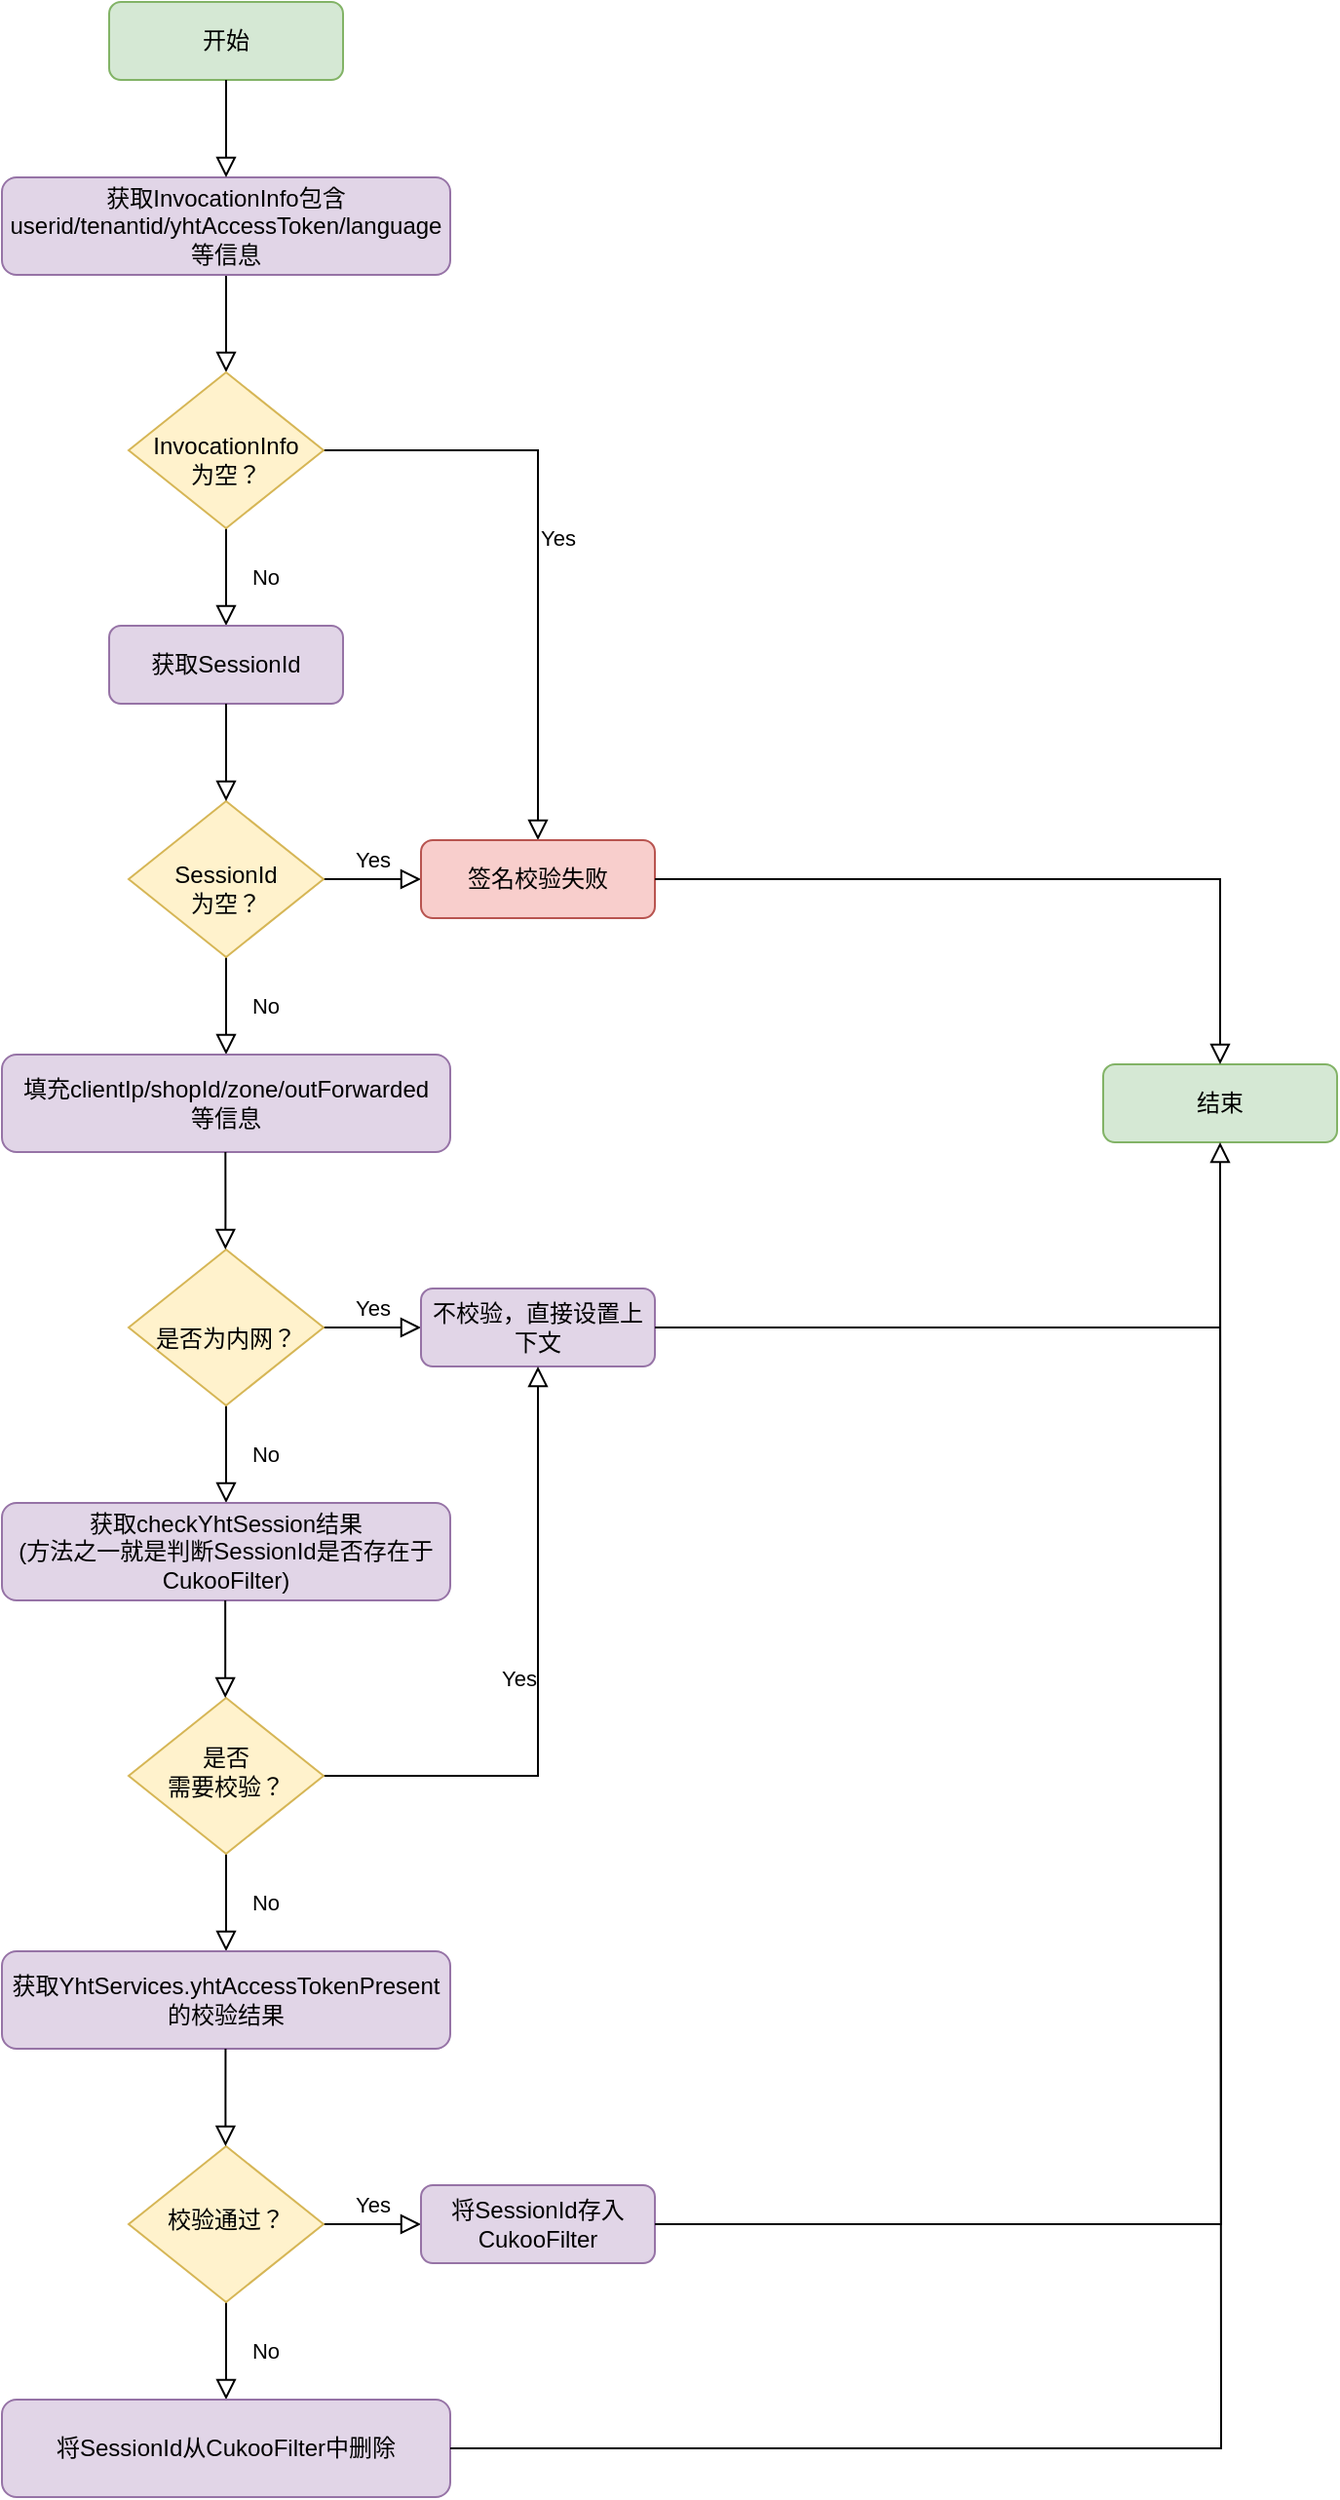 <mxfile version="22.1.18" type="github">
  <diagram id="C5RBs43oDa-KdzZeNtuy" name="Page-1">
    <mxGraphModel dx="1562" dy="1987" grid="1" gridSize="10" guides="1" tooltips="1" connect="1" arrows="1" fold="1" page="1" pageScale="1" pageWidth="827" pageHeight="1169" math="0" shadow="0">
      <root>
        <mxCell id="WIyWlLk6GJQsqaUBKTNV-0" />
        <mxCell id="WIyWlLk6GJQsqaUBKTNV-1" parent="WIyWlLk6GJQsqaUBKTNV-0" />
        <mxCell id="WIyWlLk6GJQsqaUBKTNV-2" value="" style="rounded=0;html=1;jettySize=auto;orthogonalLoop=1;fontSize=11;endArrow=block;endFill=0;endSize=8;strokeWidth=1;shadow=0;labelBackgroundColor=none;edgeStyle=orthogonalEdgeStyle;" parent="WIyWlLk6GJQsqaUBKTNV-1" source="WIyWlLk6GJQsqaUBKTNV-3" target="WIyWlLk6GJQsqaUBKTNV-6" edge="1">
          <mxGeometry relative="1" as="geometry" />
        </mxCell>
        <mxCell id="WIyWlLk6GJQsqaUBKTNV-3" value="获取InvocationInfo包含userid/tenantid/yhtAccessToken/language等信息" style="rounded=1;whiteSpace=wrap;html=1;fontSize=12;glass=0;strokeWidth=1;shadow=0;fillColor=#e1d5e7;strokeColor=#9673a6;" parent="WIyWlLk6GJQsqaUBKTNV-1" vertex="1">
          <mxGeometry x="105" y="60" width="230" height="50" as="geometry" />
        </mxCell>
        <mxCell id="WIyWlLk6GJQsqaUBKTNV-4" value="No" style="rounded=0;html=1;jettySize=auto;orthogonalLoop=1;fontSize=11;endArrow=block;endFill=0;endSize=8;strokeWidth=1;shadow=0;labelBackgroundColor=none;edgeStyle=orthogonalEdgeStyle;entryX=0.5;entryY=0;entryDx=0;entryDy=0;" parent="WIyWlLk6GJQsqaUBKTNV-1" source="WIyWlLk6GJQsqaUBKTNV-6" target="H9k1ACJFIDgV3ZDi_W-s-2" edge="1">
          <mxGeometry y="20" relative="1" as="geometry">
            <mxPoint as="offset" />
            <mxPoint x="220" y="300" as="targetPoint" />
          </mxGeometry>
        </mxCell>
        <mxCell id="WIyWlLk6GJQsqaUBKTNV-5" value="Yes" style="edgeStyle=orthogonalEdgeStyle;rounded=0;html=1;jettySize=auto;orthogonalLoop=1;fontSize=11;endArrow=block;endFill=0;endSize=8;strokeWidth=1;shadow=0;labelBackgroundColor=none;entryX=0.5;entryY=0;entryDx=0;entryDy=0;" parent="WIyWlLk6GJQsqaUBKTNV-1" source="WIyWlLk6GJQsqaUBKTNV-6" target="H9k1ACJFIDgV3ZDi_W-s-11" edge="1">
          <mxGeometry y="10" relative="1" as="geometry">
            <mxPoint as="offset" />
            <mxPoint x="320" y="200" as="targetPoint" />
          </mxGeometry>
        </mxCell>
        <mxCell id="WIyWlLk6GJQsqaUBKTNV-6" value="&lt;br&gt;InvocationInfo&lt;br&gt;为空？" style="rhombus;whiteSpace=wrap;html=1;shadow=0;fontFamily=Helvetica;fontSize=12;align=center;strokeWidth=1;spacing=6;spacingTop=-4;fillColor=#fff2cc;strokeColor=#d6b656;" parent="WIyWlLk6GJQsqaUBKTNV-1" vertex="1">
          <mxGeometry x="170" y="160" width="100" height="80" as="geometry" />
        </mxCell>
        <mxCell id="H9k1ACJFIDgV3ZDi_W-s-0" value="开始" style="rounded=1;whiteSpace=wrap;html=1;fontSize=12;glass=0;strokeWidth=1;shadow=0;fillColor=#d5e8d4;strokeColor=#82b366;" vertex="1" parent="WIyWlLk6GJQsqaUBKTNV-1">
          <mxGeometry x="160" y="-30" width="120" height="40" as="geometry" />
        </mxCell>
        <mxCell id="H9k1ACJFIDgV3ZDi_W-s-1" value="" style="rounded=0;html=1;jettySize=auto;orthogonalLoop=1;fontSize=11;endArrow=block;endFill=0;endSize=8;strokeWidth=1;shadow=0;labelBackgroundColor=none;edgeStyle=orthogonalEdgeStyle;entryX=0.5;entryY=0;entryDx=0;entryDy=0;exitX=0.5;exitY=1;exitDx=0;exitDy=0;" edge="1" parent="WIyWlLk6GJQsqaUBKTNV-1" source="H9k1ACJFIDgV3ZDi_W-s-0" target="WIyWlLk6GJQsqaUBKTNV-3">
          <mxGeometry relative="1" as="geometry">
            <mxPoint x="219.71" y="10" as="sourcePoint" />
            <mxPoint x="219.71" y="60" as="targetPoint" />
          </mxGeometry>
        </mxCell>
        <mxCell id="H9k1ACJFIDgV3ZDi_W-s-2" value="获取SessionId" style="rounded=1;whiteSpace=wrap;html=1;fontSize=12;glass=0;strokeWidth=1;shadow=0;fillColor=#e1d5e7;strokeColor=#9673a6;" vertex="1" parent="WIyWlLk6GJQsqaUBKTNV-1">
          <mxGeometry x="160" y="290" width="120" height="40" as="geometry" />
        </mxCell>
        <mxCell id="H9k1ACJFIDgV3ZDi_W-s-8" value="No" style="rounded=0;html=1;jettySize=auto;orthogonalLoop=1;fontSize=11;endArrow=block;endFill=0;endSize=8;strokeWidth=1;shadow=0;labelBackgroundColor=none;edgeStyle=orthogonalEdgeStyle;entryX=0.5;entryY=0;entryDx=0;entryDy=0;" edge="1" parent="WIyWlLk6GJQsqaUBKTNV-1" source="H9k1ACJFIDgV3ZDi_W-s-10" target="H9k1ACJFIDgV3ZDi_W-s-14">
          <mxGeometry y="20" relative="1" as="geometry">
            <mxPoint as="offset" />
            <mxPoint x="242.5" y="510" as="targetPoint" />
          </mxGeometry>
        </mxCell>
        <mxCell id="H9k1ACJFIDgV3ZDi_W-s-9" value="Yes" style="edgeStyle=orthogonalEdgeStyle;rounded=0;html=1;jettySize=auto;orthogonalLoop=1;fontSize=11;endArrow=block;endFill=0;endSize=8;strokeWidth=1;shadow=0;labelBackgroundColor=none;" edge="1" parent="WIyWlLk6GJQsqaUBKTNV-1" source="H9k1ACJFIDgV3ZDi_W-s-10" target="H9k1ACJFIDgV3ZDi_W-s-11">
          <mxGeometry y="10" relative="1" as="geometry">
            <mxPoint as="offset" />
          </mxGeometry>
        </mxCell>
        <mxCell id="H9k1ACJFIDgV3ZDi_W-s-10" value="&lt;br&gt;SessionId&lt;br&gt;为空？" style="rhombus;whiteSpace=wrap;html=1;shadow=0;fontFamily=Helvetica;fontSize=12;align=center;strokeWidth=1;spacing=6;spacingTop=-4;fillColor=#fff2cc;strokeColor=#d6b656;" vertex="1" parent="WIyWlLk6GJQsqaUBKTNV-1">
          <mxGeometry x="170" y="380" width="100" height="80" as="geometry" />
        </mxCell>
        <mxCell id="H9k1ACJFIDgV3ZDi_W-s-11" value="签名校验失败" style="rounded=1;whiteSpace=wrap;html=1;fontSize=12;glass=0;strokeWidth=1;shadow=0;fillColor=#f8cecc;strokeColor=#b85450;" vertex="1" parent="WIyWlLk6GJQsqaUBKTNV-1">
          <mxGeometry x="320" y="400" width="120" height="40" as="geometry" />
        </mxCell>
        <mxCell id="H9k1ACJFIDgV3ZDi_W-s-13" value="" style="rounded=0;html=1;jettySize=auto;orthogonalLoop=1;fontSize=11;endArrow=block;endFill=0;endSize=8;strokeWidth=1;shadow=0;labelBackgroundColor=none;edgeStyle=orthogonalEdgeStyle;" edge="1" parent="WIyWlLk6GJQsqaUBKTNV-1">
          <mxGeometry relative="1" as="geometry">
            <mxPoint x="220" y="330" as="sourcePoint" />
            <mxPoint x="220" y="380" as="targetPoint" />
            <Array as="points">
              <mxPoint x="220" y="360" />
              <mxPoint x="220" y="360" />
            </Array>
          </mxGeometry>
        </mxCell>
        <mxCell id="H9k1ACJFIDgV3ZDi_W-s-14" value="填充clientIp/shopId/zone/outForwarded&lt;br&gt;等信息" style="rounded=1;whiteSpace=wrap;html=1;fontSize=12;glass=0;strokeWidth=1;shadow=0;fillColor=#e1d5e7;strokeColor=#9673a6;" vertex="1" parent="WIyWlLk6GJQsqaUBKTNV-1">
          <mxGeometry x="105" y="510" width="230" height="50" as="geometry" />
        </mxCell>
        <mxCell id="H9k1ACJFIDgV3ZDi_W-s-16" value="No" style="rounded=0;html=1;jettySize=auto;orthogonalLoop=1;fontSize=11;endArrow=block;endFill=0;endSize=8;strokeWidth=1;shadow=0;labelBackgroundColor=none;edgeStyle=orthogonalEdgeStyle;entryX=0.5;entryY=0;entryDx=0;entryDy=0;" edge="1" parent="WIyWlLk6GJQsqaUBKTNV-1" source="H9k1ACJFIDgV3ZDi_W-s-18" target="H9k1ACJFIDgV3ZDi_W-s-20">
          <mxGeometry y="20" relative="1" as="geometry">
            <mxPoint as="offset" />
            <mxPoint x="242.5" y="740" as="targetPoint" />
          </mxGeometry>
        </mxCell>
        <mxCell id="H9k1ACJFIDgV3ZDi_W-s-17" value="Yes" style="edgeStyle=orthogonalEdgeStyle;rounded=0;html=1;jettySize=auto;orthogonalLoop=1;fontSize=11;endArrow=block;endFill=0;endSize=8;strokeWidth=1;shadow=0;labelBackgroundColor=none;" edge="1" parent="WIyWlLk6GJQsqaUBKTNV-1" source="H9k1ACJFIDgV3ZDi_W-s-18" target="H9k1ACJFIDgV3ZDi_W-s-19">
          <mxGeometry y="10" relative="1" as="geometry">
            <mxPoint as="offset" />
          </mxGeometry>
        </mxCell>
        <mxCell id="H9k1ACJFIDgV3ZDi_W-s-18" value="&lt;br&gt;是否为内网？" style="rhombus;whiteSpace=wrap;html=1;shadow=0;fontFamily=Helvetica;fontSize=12;align=center;strokeWidth=1;spacing=6;spacingTop=-4;fillColor=#fff2cc;strokeColor=#d6b656;" vertex="1" parent="WIyWlLk6GJQsqaUBKTNV-1">
          <mxGeometry x="170" y="610" width="100" height="80" as="geometry" />
        </mxCell>
        <mxCell id="H9k1ACJFIDgV3ZDi_W-s-19" value="不校验，直接设置上下文" style="rounded=1;whiteSpace=wrap;html=1;fontSize=12;glass=0;strokeWidth=1;shadow=0;fillColor=#e1d5e7;strokeColor=#9673a6;" vertex="1" parent="WIyWlLk6GJQsqaUBKTNV-1">
          <mxGeometry x="320" y="630" width="120" height="40" as="geometry" />
        </mxCell>
        <mxCell id="H9k1ACJFIDgV3ZDi_W-s-20" value="获取checkYhtSession结果&lt;br&gt;(方法之一就是判断SessionId是否存在于CukooFilter)" style="rounded=1;whiteSpace=wrap;html=1;fontSize=12;glass=0;strokeWidth=1;shadow=0;fillColor=#e1d5e7;strokeColor=#9673a6;" vertex="1" parent="WIyWlLk6GJQsqaUBKTNV-1">
          <mxGeometry x="105" y="740" width="230" height="50" as="geometry" />
        </mxCell>
        <mxCell id="H9k1ACJFIDgV3ZDi_W-s-21" value="" style="rounded=0;html=1;jettySize=auto;orthogonalLoop=1;fontSize=11;endArrow=block;endFill=0;endSize=8;strokeWidth=1;shadow=0;labelBackgroundColor=none;edgeStyle=orthogonalEdgeStyle;" edge="1" parent="WIyWlLk6GJQsqaUBKTNV-1">
          <mxGeometry relative="1" as="geometry">
            <mxPoint x="219.66" y="560" as="sourcePoint" />
            <mxPoint x="219.66" y="610" as="targetPoint" />
            <Array as="points">
              <mxPoint x="219.66" y="590" />
              <mxPoint x="219.66" y="590" />
            </Array>
          </mxGeometry>
        </mxCell>
        <mxCell id="H9k1ACJFIDgV3ZDi_W-s-22" value="结束" style="rounded=1;whiteSpace=wrap;html=1;fontSize=12;glass=0;strokeWidth=1;shadow=0;fillColor=#d5e8d4;strokeColor=#82b366;" vertex="1" parent="WIyWlLk6GJQsqaUBKTNV-1">
          <mxGeometry x="670" y="515" width="120" height="40" as="geometry" />
        </mxCell>
        <mxCell id="H9k1ACJFIDgV3ZDi_W-s-23" value="No" style="rounded=0;html=1;jettySize=auto;orthogonalLoop=1;fontSize=11;endArrow=block;endFill=0;endSize=8;strokeWidth=1;shadow=0;labelBackgroundColor=none;edgeStyle=orthogonalEdgeStyle;entryX=0.5;entryY=0;entryDx=0;entryDy=0;" edge="1" parent="WIyWlLk6GJQsqaUBKTNV-1" source="H9k1ACJFIDgV3ZDi_W-s-25" target="H9k1ACJFIDgV3ZDi_W-s-27">
          <mxGeometry y="20" relative="1" as="geometry">
            <mxPoint as="offset" />
            <mxPoint x="237.5" y="970" as="targetPoint" />
          </mxGeometry>
        </mxCell>
        <mxCell id="H9k1ACJFIDgV3ZDi_W-s-24" value="Yes" style="edgeStyle=orthogonalEdgeStyle;rounded=0;html=1;jettySize=auto;orthogonalLoop=1;fontSize=11;endArrow=block;endFill=0;endSize=8;strokeWidth=1;shadow=0;labelBackgroundColor=none;entryX=0.5;entryY=1;entryDx=0;entryDy=0;" edge="1" parent="WIyWlLk6GJQsqaUBKTNV-1" source="H9k1ACJFIDgV3ZDi_W-s-25" target="H9k1ACJFIDgV3ZDi_W-s-19">
          <mxGeometry y="10" relative="1" as="geometry">
            <mxPoint as="offset" />
            <mxPoint x="315" y="880" as="targetPoint" />
          </mxGeometry>
        </mxCell>
        <mxCell id="H9k1ACJFIDgV3ZDi_W-s-25" value="是否&lt;br&gt;需要校验&lt;span style=&quot;background-color: initial;&quot;&gt;？&lt;/span&gt;" style="rhombus;whiteSpace=wrap;html=1;shadow=0;fontFamily=Helvetica;fontSize=12;align=center;strokeWidth=1;spacing=6;spacingTop=-4;fillColor=#fff2cc;strokeColor=#d6b656;" vertex="1" parent="WIyWlLk6GJQsqaUBKTNV-1">
          <mxGeometry x="170" y="840" width="100" height="80" as="geometry" />
        </mxCell>
        <mxCell id="H9k1ACJFIDgV3ZDi_W-s-27" value="获取YhtServices.yhtAccessTokenPresent的校验结果" style="rounded=1;whiteSpace=wrap;html=1;fontSize=12;glass=0;strokeWidth=1;shadow=0;fillColor=#e1d5e7;strokeColor=#9673a6;" vertex="1" parent="WIyWlLk6GJQsqaUBKTNV-1">
          <mxGeometry x="105" y="970" width="230" height="50" as="geometry" />
        </mxCell>
        <mxCell id="H9k1ACJFIDgV3ZDi_W-s-28" value="" style="rounded=0;html=1;jettySize=auto;orthogonalLoop=1;fontSize=11;endArrow=block;endFill=0;endSize=8;strokeWidth=1;shadow=0;labelBackgroundColor=none;edgeStyle=orthogonalEdgeStyle;" edge="1" parent="WIyWlLk6GJQsqaUBKTNV-1">
          <mxGeometry relative="1" as="geometry">
            <mxPoint x="219.58" y="790" as="sourcePoint" />
            <mxPoint x="219.58" y="840" as="targetPoint" />
            <Array as="points">
              <mxPoint x="219.58" y="820" />
              <mxPoint x="219.58" y="820" />
            </Array>
          </mxGeometry>
        </mxCell>
        <mxCell id="H9k1ACJFIDgV3ZDi_W-s-30" value="" style="rounded=0;html=1;jettySize=auto;orthogonalLoop=1;fontSize=11;endArrow=block;endFill=0;endSize=8;strokeWidth=1;shadow=0;labelBackgroundColor=none;edgeStyle=orthogonalEdgeStyle;exitX=1;exitY=0.5;exitDx=0;exitDy=0;entryX=0.5;entryY=0;entryDx=0;entryDy=0;" edge="1" parent="WIyWlLk6GJQsqaUBKTNV-1" source="H9k1ACJFIDgV3ZDi_W-s-11" target="H9k1ACJFIDgV3ZDi_W-s-22">
          <mxGeometry relative="1" as="geometry">
            <mxPoint x="440" y="420" as="sourcePoint" />
            <mxPoint x="730" y="510" as="targetPoint" />
            <Array as="points">
              <mxPoint x="730" y="420" />
            </Array>
          </mxGeometry>
        </mxCell>
        <mxCell id="H9k1ACJFIDgV3ZDi_W-s-32" value="" style="rounded=0;html=1;jettySize=auto;orthogonalLoop=1;fontSize=11;endArrow=block;endFill=0;endSize=8;strokeWidth=1;shadow=0;labelBackgroundColor=none;edgeStyle=orthogonalEdgeStyle;exitX=1;exitY=0.5;exitDx=0;exitDy=0;entryX=0.5;entryY=1;entryDx=0;entryDy=0;" edge="1" parent="WIyWlLk6GJQsqaUBKTNV-1" source="H9k1ACJFIDgV3ZDi_W-s-19" target="H9k1ACJFIDgV3ZDi_W-s-22">
          <mxGeometry relative="1" as="geometry">
            <mxPoint x="530" y="670" as="sourcePoint" />
            <mxPoint x="530" y="720" as="targetPoint" />
          </mxGeometry>
        </mxCell>
        <mxCell id="H9k1ACJFIDgV3ZDi_W-s-33" value="No" style="rounded=0;html=1;jettySize=auto;orthogonalLoop=1;fontSize=11;endArrow=block;endFill=0;endSize=8;strokeWidth=1;shadow=0;labelBackgroundColor=none;edgeStyle=orthogonalEdgeStyle;entryX=0.5;entryY=0;entryDx=0;entryDy=0;" edge="1" parent="WIyWlLk6GJQsqaUBKTNV-1" source="H9k1ACJFIDgV3ZDi_W-s-35" target="H9k1ACJFIDgV3ZDi_W-s-37">
          <mxGeometry y="20" relative="1" as="geometry">
            <mxPoint as="offset" />
            <mxPoint x="242.5" y="1220" as="targetPoint" />
          </mxGeometry>
        </mxCell>
        <mxCell id="H9k1ACJFIDgV3ZDi_W-s-34" value="Yes" style="edgeStyle=orthogonalEdgeStyle;rounded=0;html=1;jettySize=auto;orthogonalLoop=1;fontSize=11;endArrow=block;endFill=0;endSize=8;strokeWidth=1;shadow=0;labelBackgroundColor=none;" edge="1" parent="WIyWlLk6GJQsqaUBKTNV-1" source="H9k1ACJFIDgV3ZDi_W-s-35" target="H9k1ACJFIDgV3ZDi_W-s-36">
          <mxGeometry y="10" relative="1" as="geometry">
            <mxPoint as="offset" />
          </mxGeometry>
        </mxCell>
        <mxCell id="H9k1ACJFIDgV3ZDi_W-s-35" value="校验通过&lt;span style=&quot;background-color: initial;&quot;&gt;？&lt;/span&gt;" style="rhombus;whiteSpace=wrap;html=1;shadow=0;fontFamily=Helvetica;fontSize=12;align=center;strokeWidth=1;spacing=6;spacingTop=-4;fillColor=#fff2cc;strokeColor=#d6b656;" vertex="1" parent="WIyWlLk6GJQsqaUBKTNV-1">
          <mxGeometry x="170" y="1070" width="100" height="80" as="geometry" />
        </mxCell>
        <mxCell id="H9k1ACJFIDgV3ZDi_W-s-36" value="将SessionId存入CukooFilter" style="rounded=1;whiteSpace=wrap;html=1;fontSize=12;glass=0;strokeWidth=1;shadow=0;fillColor=#e1d5e7;strokeColor=#9673a6;" vertex="1" parent="WIyWlLk6GJQsqaUBKTNV-1">
          <mxGeometry x="320" y="1090" width="120" height="40" as="geometry" />
        </mxCell>
        <mxCell id="H9k1ACJFIDgV3ZDi_W-s-37" value="将SessionId从CukooFilter中删除" style="rounded=1;whiteSpace=wrap;html=1;fontSize=12;glass=0;strokeWidth=1;shadow=0;fillColor=#e1d5e7;strokeColor=#9673a6;" vertex="1" parent="WIyWlLk6GJQsqaUBKTNV-1">
          <mxGeometry x="105" y="1200" width="230" height="50" as="geometry" />
        </mxCell>
        <mxCell id="H9k1ACJFIDgV3ZDi_W-s-38" value="" style="rounded=0;html=1;jettySize=auto;orthogonalLoop=1;fontSize=11;endArrow=block;endFill=0;endSize=8;strokeWidth=1;shadow=0;labelBackgroundColor=none;edgeStyle=orthogonalEdgeStyle;" edge="1" parent="WIyWlLk6GJQsqaUBKTNV-1">
          <mxGeometry relative="1" as="geometry">
            <mxPoint x="219.72" y="1020" as="sourcePoint" />
            <mxPoint x="219.72" y="1070" as="targetPoint" />
            <Array as="points">
              <mxPoint x="219.72" y="1050" />
              <mxPoint x="219.72" y="1050" />
            </Array>
          </mxGeometry>
        </mxCell>
        <mxCell id="H9k1ACJFIDgV3ZDi_W-s-39" value="" style="rounded=0;html=1;jettySize=auto;orthogonalLoop=1;fontSize=11;endArrow=none;endFill=0;endSize=8;strokeWidth=1;shadow=0;labelBackgroundColor=none;edgeStyle=orthogonalEdgeStyle;exitX=1;exitY=0.5;exitDx=0;exitDy=0;" edge="1" parent="WIyWlLk6GJQsqaUBKTNV-1" source="H9k1ACJFIDgV3ZDi_W-s-36">
          <mxGeometry relative="1" as="geometry">
            <mxPoint x="570" y="780" as="sourcePoint" />
            <mxPoint x="730" y="650" as="targetPoint" />
          </mxGeometry>
        </mxCell>
        <mxCell id="H9k1ACJFIDgV3ZDi_W-s-40" value="" style="rounded=0;html=1;jettySize=auto;orthogonalLoop=1;fontSize=11;endArrow=none;endFill=0;endSize=8;strokeWidth=1;shadow=0;labelBackgroundColor=none;edgeStyle=orthogonalEdgeStyle;exitX=1;exitY=0.5;exitDx=0;exitDy=0;" edge="1" parent="WIyWlLk6GJQsqaUBKTNV-1" source="H9k1ACJFIDgV3ZDi_W-s-37">
          <mxGeometry relative="1" as="geometry">
            <mxPoint x="379.58" y="1230" as="sourcePoint" />
            <mxPoint x="730" y="570" as="targetPoint" />
          </mxGeometry>
        </mxCell>
      </root>
    </mxGraphModel>
  </diagram>
</mxfile>
